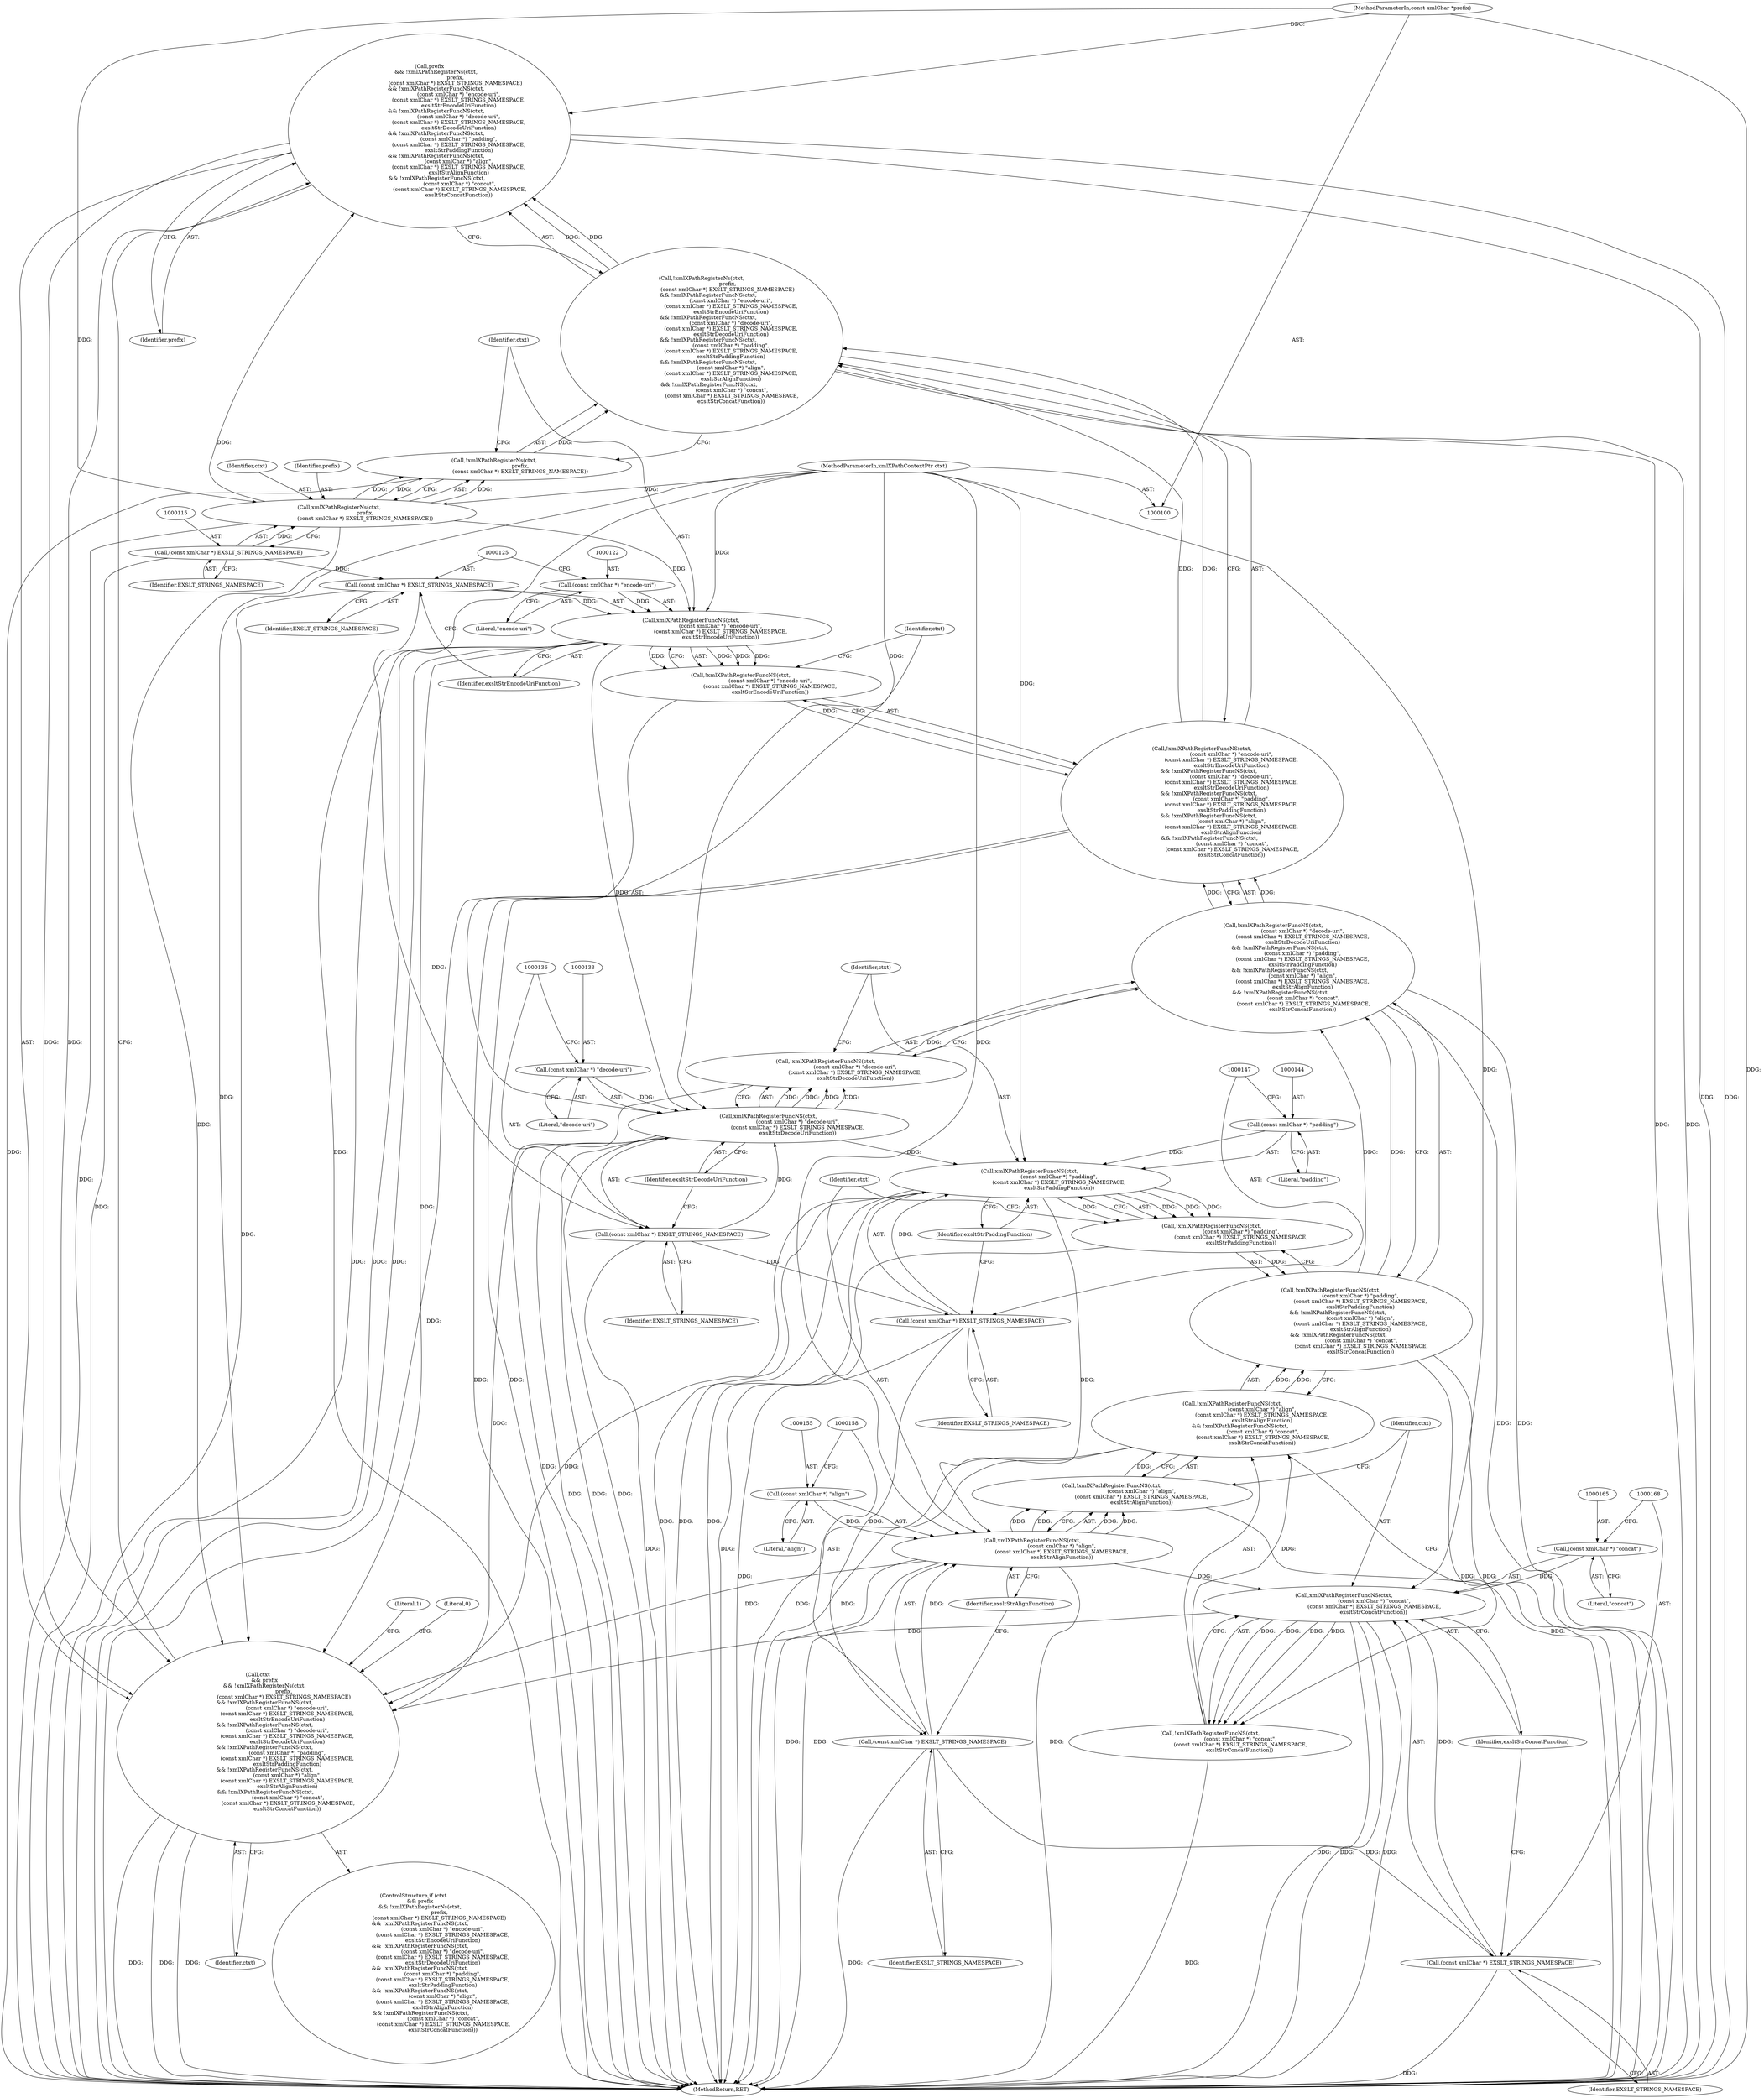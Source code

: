 digraph "0_Chrome_96dbafe288dbe2f0cc45fa3c39daf6d0c37acbab_10@pointer" {
"1000107" [label="(Call,prefix\n        && !xmlXPathRegisterNs(ctxt,\n                               prefix,\n                               (const xmlChar *) EXSLT_STRINGS_NAMESPACE)\n        && !xmlXPathRegisterFuncNS(ctxt,\n                                   (const xmlChar *) \"encode-uri\",\n                                   (const xmlChar *) EXSLT_STRINGS_NAMESPACE,\n                                   exsltStrEncodeUriFunction)\n        && !xmlXPathRegisterFuncNS(ctxt,\n                                   (const xmlChar *) \"decode-uri\",\n                                   (const xmlChar *) EXSLT_STRINGS_NAMESPACE,\n                                   exsltStrDecodeUriFunction)\n        && !xmlXPathRegisterFuncNS(ctxt,\n                                   (const xmlChar *) \"padding\",\n                                   (const xmlChar *) EXSLT_STRINGS_NAMESPACE,\n                                   exsltStrPaddingFunction)\n        && !xmlXPathRegisterFuncNS(ctxt,\n                                   (const xmlChar *) \"align\",\n                                   (const xmlChar *) EXSLT_STRINGS_NAMESPACE,\n                                   exsltStrAlignFunction)\n         && !xmlXPathRegisterFuncNS(ctxt,\n                                    (const xmlChar *) \"concat\",\n                                    (const xmlChar *) EXSLT_STRINGS_NAMESPACE,\n                                   exsltStrConcatFunction))"];
"1000111" [label="(Call,xmlXPathRegisterNs(ctxt,\n                               prefix,\n                               (const xmlChar *) EXSLT_STRINGS_NAMESPACE))"];
"1000101" [label="(MethodParameterIn,xmlXPathContextPtr ctxt)"];
"1000102" [label="(MethodParameterIn,const xmlChar *prefix)"];
"1000114" [label="(Call,(const xmlChar *) EXSLT_STRINGS_NAMESPACE)"];
"1000109" [label="(Call,!xmlXPathRegisterNs(ctxt,\n                               prefix,\n                               (const xmlChar *) EXSLT_STRINGS_NAMESPACE)\n        && !xmlXPathRegisterFuncNS(ctxt,\n                                   (const xmlChar *) \"encode-uri\",\n                                   (const xmlChar *) EXSLT_STRINGS_NAMESPACE,\n                                   exsltStrEncodeUriFunction)\n        && !xmlXPathRegisterFuncNS(ctxt,\n                                   (const xmlChar *) \"decode-uri\",\n                                   (const xmlChar *) EXSLT_STRINGS_NAMESPACE,\n                                   exsltStrDecodeUriFunction)\n        && !xmlXPathRegisterFuncNS(ctxt,\n                                   (const xmlChar *) \"padding\",\n                                   (const xmlChar *) EXSLT_STRINGS_NAMESPACE,\n                                   exsltStrPaddingFunction)\n        && !xmlXPathRegisterFuncNS(ctxt,\n                                   (const xmlChar *) \"align\",\n                                   (const xmlChar *) EXSLT_STRINGS_NAMESPACE,\n                                   exsltStrAlignFunction)\n         && !xmlXPathRegisterFuncNS(ctxt,\n                                    (const xmlChar *) \"concat\",\n                                    (const xmlChar *) EXSLT_STRINGS_NAMESPACE,\n                                   exsltStrConcatFunction))"];
"1000110" [label="(Call,!xmlXPathRegisterNs(ctxt,\n                               prefix,\n                               (const xmlChar *) EXSLT_STRINGS_NAMESPACE))"];
"1000117" [label="(Call,!xmlXPathRegisterFuncNS(ctxt,\n                                   (const xmlChar *) \"encode-uri\",\n                                   (const xmlChar *) EXSLT_STRINGS_NAMESPACE,\n                                   exsltStrEncodeUriFunction)\n        && !xmlXPathRegisterFuncNS(ctxt,\n                                   (const xmlChar *) \"decode-uri\",\n                                   (const xmlChar *) EXSLT_STRINGS_NAMESPACE,\n                                   exsltStrDecodeUriFunction)\n        && !xmlXPathRegisterFuncNS(ctxt,\n                                   (const xmlChar *) \"padding\",\n                                   (const xmlChar *) EXSLT_STRINGS_NAMESPACE,\n                                   exsltStrPaddingFunction)\n        && !xmlXPathRegisterFuncNS(ctxt,\n                                   (const xmlChar *) \"align\",\n                                   (const xmlChar *) EXSLT_STRINGS_NAMESPACE,\n                                   exsltStrAlignFunction)\n         && !xmlXPathRegisterFuncNS(ctxt,\n                                    (const xmlChar *) \"concat\",\n                                    (const xmlChar *) EXSLT_STRINGS_NAMESPACE,\n                                   exsltStrConcatFunction))"];
"1000118" [label="(Call,!xmlXPathRegisterFuncNS(ctxt,\n                                   (const xmlChar *) \"encode-uri\",\n                                   (const xmlChar *) EXSLT_STRINGS_NAMESPACE,\n                                   exsltStrEncodeUriFunction))"];
"1000119" [label="(Call,xmlXPathRegisterFuncNS(ctxt,\n                                   (const xmlChar *) \"encode-uri\",\n                                   (const xmlChar *) EXSLT_STRINGS_NAMESPACE,\n                                   exsltStrEncodeUriFunction))"];
"1000121" [label="(Call,(const xmlChar *) \"encode-uri\")"];
"1000124" [label="(Call,(const xmlChar *) EXSLT_STRINGS_NAMESPACE)"];
"1000128" [label="(Call,!xmlXPathRegisterFuncNS(ctxt,\n                                   (const xmlChar *) \"decode-uri\",\n                                   (const xmlChar *) EXSLT_STRINGS_NAMESPACE,\n                                   exsltStrDecodeUriFunction)\n        && !xmlXPathRegisterFuncNS(ctxt,\n                                   (const xmlChar *) \"padding\",\n                                   (const xmlChar *) EXSLT_STRINGS_NAMESPACE,\n                                   exsltStrPaddingFunction)\n        && !xmlXPathRegisterFuncNS(ctxt,\n                                   (const xmlChar *) \"align\",\n                                   (const xmlChar *) EXSLT_STRINGS_NAMESPACE,\n                                   exsltStrAlignFunction)\n         && !xmlXPathRegisterFuncNS(ctxt,\n                                    (const xmlChar *) \"concat\",\n                                    (const xmlChar *) EXSLT_STRINGS_NAMESPACE,\n                                   exsltStrConcatFunction))"];
"1000129" [label="(Call,!xmlXPathRegisterFuncNS(ctxt,\n                                   (const xmlChar *) \"decode-uri\",\n                                   (const xmlChar *) EXSLT_STRINGS_NAMESPACE,\n                                   exsltStrDecodeUriFunction))"];
"1000130" [label="(Call,xmlXPathRegisterFuncNS(ctxt,\n                                   (const xmlChar *) \"decode-uri\",\n                                   (const xmlChar *) EXSLT_STRINGS_NAMESPACE,\n                                   exsltStrDecodeUriFunction))"];
"1000132" [label="(Call,(const xmlChar *) \"decode-uri\")"];
"1000135" [label="(Call,(const xmlChar *) EXSLT_STRINGS_NAMESPACE)"];
"1000139" [label="(Call,!xmlXPathRegisterFuncNS(ctxt,\n                                   (const xmlChar *) \"padding\",\n                                   (const xmlChar *) EXSLT_STRINGS_NAMESPACE,\n                                   exsltStrPaddingFunction)\n        && !xmlXPathRegisterFuncNS(ctxt,\n                                   (const xmlChar *) \"align\",\n                                   (const xmlChar *) EXSLT_STRINGS_NAMESPACE,\n                                   exsltStrAlignFunction)\n         && !xmlXPathRegisterFuncNS(ctxt,\n                                    (const xmlChar *) \"concat\",\n                                    (const xmlChar *) EXSLT_STRINGS_NAMESPACE,\n                                   exsltStrConcatFunction))"];
"1000140" [label="(Call,!xmlXPathRegisterFuncNS(ctxt,\n                                   (const xmlChar *) \"padding\",\n                                   (const xmlChar *) EXSLT_STRINGS_NAMESPACE,\n                                   exsltStrPaddingFunction))"];
"1000141" [label="(Call,xmlXPathRegisterFuncNS(ctxt,\n                                   (const xmlChar *) \"padding\",\n                                   (const xmlChar *) EXSLT_STRINGS_NAMESPACE,\n                                   exsltStrPaddingFunction))"];
"1000143" [label="(Call,(const xmlChar *) \"padding\")"];
"1000146" [label="(Call,(const xmlChar *) EXSLT_STRINGS_NAMESPACE)"];
"1000150" [label="(Call,!xmlXPathRegisterFuncNS(ctxt,\n                                   (const xmlChar *) \"align\",\n                                   (const xmlChar *) EXSLT_STRINGS_NAMESPACE,\n                                   exsltStrAlignFunction)\n         && !xmlXPathRegisterFuncNS(ctxt,\n                                    (const xmlChar *) \"concat\",\n                                    (const xmlChar *) EXSLT_STRINGS_NAMESPACE,\n                                   exsltStrConcatFunction))"];
"1000151" [label="(Call,!xmlXPathRegisterFuncNS(ctxt,\n                                   (const xmlChar *) \"align\",\n                                   (const xmlChar *) EXSLT_STRINGS_NAMESPACE,\n                                   exsltStrAlignFunction))"];
"1000152" [label="(Call,xmlXPathRegisterFuncNS(ctxt,\n                                   (const xmlChar *) \"align\",\n                                   (const xmlChar *) EXSLT_STRINGS_NAMESPACE,\n                                   exsltStrAlignFunction))"];
"1000154" [label="(Call,(const xmlChar *) \"align\")"];
"1000157" [label="(Call,(const xmlChar *) EXSLT_STRINGS_NAMESPACE)"];
"1000161" [label="(Call,!xmlXPathRegisterFuncNS(ctxt,\n                                    (const xmlChar *) \"concat\",\n                                    (const xmlChar *) EXSLT_STRINGS_NAMESPACE,\n                                   exsltStrConcatFunction))"];
"1000162" [label="(Call,xmlXPathRegisterFuncNS(ctxt,\n                                    (const xmlChar *) \"concat\",\n                                    (const xmlChar *) EXSLT_STRINGS_NAMESPACE,\n                                   exsltStrConcatFunction))"];
"1000164" [label="(Call,(const xmlChar *) \"concat\")"];
"1000167" [label="(Call,(const xmlChar *) EXSLT_STRINGS_NAMESPACE)"];
"1000105" [label="(Call,ctxt\n        && prefix\n        && !xmlXPathRegisterNs(ctxt,\n                               prefix,\n                               (const xmlChar *) EXSLT_STRINGS_NAMESPACE)\n        && !xmlXPathRegisterFuncNS(ctxt,\n                                   (const xmlChar *) \"encode-uri\",\n                                   (const xmlChar *) EXSLT_STRINGS_NAMESPACE,\n                                   exsltStrEncodeUriFunction)\n        && !xmlXPathRegisterFuncNS(ctxt,\n                                   (const xmlChar *) \"decode-uri\",\n                                   (const xmlChar *) EXSLT_STRINGS_NAMESPACE,\n                                   exsltStrDecodeUriFunction)\n        && !xmlXPathRegisterFuncNS(ctxt,\n                                   (const xmlChar *) \"padding\",\n                                   (const xmlChar *) EXSLT_STRINGS_NAMESPACE,\n                                   exsltStrPaddingFunction)\n        && !xmlXPathRegisterFuncNS(ctxt,\n                                   (const xmlChar *) \"align\",\n                                   (const xmlChar *) EXSLT_STRINGS_NAMESPACE,\n                                   exsltStrAlignFunction)\n         && !xmlXPathRegisterFuncNS(ctxt,\n                                    (const xmlChar *) \"concat\",\n                                    (const xmlChar *) EXSLT_STRINGS_NAMESPACE,\n                                   exsltStrConcatFunction))"];
"1000109" [label="(Call,!xmlXPathRegisterNs(ctxt,\n                               prefix,\n                               (const xmlChar *) EXSLT_STRINGS_NAMESPACE)\n        && !xmlXPathRegisterFuncNS(ctxt,\n                                   (const xmlChar *) \"encode-uri\",\n                                   (const xmlChar *) EXSLT_STRINGS_NAMESPACE,\n                                   exsltStrEncodeUriFunction)\n        && !xmlXPathRegisterFuncNS(ctxt,\n                                   (const xmlChar *) \"decode-uri\",\n                                   (const xmlChar *) EXSLT_STRINGS_NAMESPACE,\n                                   exsltStrDecodeUriFunction)\n        && !xmlXPathRegisterFuncNS(ctxt,\n                                   (const xmlChar *) \"padding\",\n                                   (const xmlChar *) EXSLT_STRINGS_NAMESPACE,\n                                   exsltStrPaddingFunction)\n        && !xmlXPathRegisterFuncNS(ctxt,\n                                   (const xmlChar *) \"align\",\n                                   (const xmlChar *) EXSLT_STRINGS_NAMESPACE,\n                                   exsltStrAlignFunction)\n         && !xmlXPathRegisterFuncNS(ctxt,\n                                    (const xmlChar *) \"concat\",\n                                    (const xmlChar *) EXSLT_STRINGS_NAMESPACE,\n                                   exsltStrConcatFunction))"];
"1000169" [label="(Identifier,EXSLT_STRINGS_NAMESPACE)"];
"1000120" [label="(Identifier,ctxt)"];
"1000142" [label="(Identifier,ctxt)"];
"1000176" [label="(Literal,1)"];
"1000173" [label="(Literal,0)"];
"1000167" [label="(Call,(const xmlChar *) EXSLT_STRINGS_NAMESPACE)"];
"1000127" [label="(Identifier,exsltStrEncodeUriFunction)"];
"1000123" [label="(Literal,\"encode-uri\")"];
"1000105" [label="(Call,ctxt\n        && prefix\n        && !xmlXPathRegisterNs(ctxt,\n                               prefix,\n                               (const xmlChar *) EXSLT_STRINGS_NAMESPACE)\n        && !xmlXPathRegisterFuncNS(ctxt,\n                                   (const xmlChar *) \"encode-uri\",\n                                   (const xmlChar *) EXSLT_STRINGS_NAMESPACE,\n                                   exsltStrEncodeUriFunction)\n        && !xmlXPathRegisterFuncNS(ctxt,\n                                   (const xmlChar *) \"decode-uri\",\n                                   (const xmlChar *) EXSLT_STRINGS_NAMESPACE,\n                                   exsltStrDecodeUriFunction)\n        && !xmlXPathRegisterFuncNS(ctxt,\n                                   (const xmlChar *) \"padding\",\n                                   (const xmlChar *) EXSLT_STRINGS_NAMESPACE,\n                                   exsltStrPaddingFunction)\n        && !xmlXPathRegisterFuncNS(ctxt,\n                                   (const xmlChar *) \"align\",\n                                   (const xmlChar *) EXSLT_STRINGS_NAMESPACE,\n                                   exsltStrAlignFunction)\n         && !xmlXPathRegisterFuncNS(ctxt,\n                                    (const xmlChar *) \"concat\",\n                                    (const xmlChar *) EXSLT_STRINGS_NAMESPACE,\n                                   exsltStrConcatFunction))"];
"1000145" [label="(Literal,\"padding\")"];
"1000134" [label="(Literal,\"decode-uri\")"];
"1000130" [label="(Call,xmlXPathRegisterFuncNS(ctxt,\n                                   (const xmlChar *) \"decode-uri\",\n                                   (const xmlChar *) EXSLT_STRINGS_NAMESPACE,\n                                   exsltStrDecodeUriFunction))"];
"1000157" [label="(Call,(const xmlChar *) EXSLT_STRINGS_NAMESPACE)"];
"1000108" [label="(Identifier,prefix)"];
"1000137" [label="(Identifier,EXSLT_STRINGS_NAMESPACE)"];
"1000111" [label="(Call,xmlXPathRegisterNs(ctxt,\n                               prefix,\n                               (const xmlChar *) EXSLT_STRINGS_NAMESPACE))"];
"1000161" [label="(Call,!xmlXPathRegisterFuncNS(ctxt,\n                                    (const xmlChar *) \"concat\",\n                                    (const xmlChar *) EXSLT_STRINGS_NAMESPACE,\n                                   exsltStrConcatFunction))"];
"1000149" [label="(Identifier,exsltStrPaddingFunction)"];
"1000126" [label="(Identifier,EXSLT_STRINGS_NAMESPACE)"];
"1000138" [label="(Identifier,exsltStrDecodeUriFunction)"];
"1000148" [label="(Identifier,EXSLT_STRINGS_NAMESPACE)"];
"1000151" [label="(Call,!xmlXPathRegisterFuncNS(ctxt,\n                                   (const xmlChar *) \"align\",\n                                   (const xmlChar *) EXSLT_STRINGS_NAMESPACE,\n                                   exsltStrAlignFunction))"];
"1000159" [label="(Identifier,EXSLT_STRINGS_NAMESPACE)"];
"1000162" [label="(Call,xmlXPathRegisterFuncNS(ctxt,\n                                    (const xmlChar *) \"concat\",\n                                    (const xmlChar *) EXSLT_STRINGS_NAMESPACE,\n                                   exsltStrConcatFunction))"];
"1000143" [label="(Call,(const xmlChar *) \"padding\")"];
"1000101" [label="(MethodParameterIn,xmlXPathContextPtr ctxt)"];
"1000116" [label="(Identifier,EXSLT_STRINGS_NAMESPACE)"];
"1000131" [label="(Identifier,ctxt)"];
"1000132" [label="(Call,(const xmlChar *) \"decode-uri\")"];
"1000102" [label="(MethodParameterIn,const xmlChar *prefix)"];
"1000153" [label="(Identifier,ctxt)"];
"1000129" [label="(Call,!xmlXPathRegisterFuncNS(ctxt,\n                                   (const xmlChar *) \"decode-uri\",\n                                   (const xmlChar *) EXSLT_STRINGS_NAMESPACE,\n                                   exsltStrDecodeUriFunction))"];
"1000160" [label="(Identifier,exsltStrAlignFunction)"];
"1000166" [label="(Literal,\"concat\")"];
"1000106" [label="(Identifier,ctxt)"];
"1000150" [label="(Call,!xmlXPathRegisterFuncNS(ctxt,\n                                   (const xmlChar *) \"align\",\n                                   (const xmlChar *) EXSLT_STRINGS_NAMESPACE,\n                                   exsltStrAlignFunction)\n         && !xmlXPathRegisterFuncNS(ctxt,\n                                    (const xmlChar *) \"concat\",\n                                    (const xmlChar *) EXSLT_STRINGS_NAMESPACE,\n                                   exsltStrConcatFunction))"];
"1000135" [label="(Call,(const xmlChar *) EXSLT_STRINGS_NAMESPACE)"];
"1000139" [label="(Call,!xmlXPathRegisterFuncNS(ctxt,\n                                   (const xmlChar *) \"padding\",\n                                   (const xmlChar *) EXSLT_STRINGS_NAMESPACE,\n                                   exsltStrPaddingFunction)\n        && !xmlXPathRegisterFuncNS(ctxt,\n                                   (const xmlChar *) \"align\",\n                                   (const xmlChar *) EXSLT_STRINGS_NAMESPACE,\n                                   exsltStrAlignFunction)\n         && !xmlXPathRegisterFuncNS(ctxt,\n                                    (const xmlChar *) \"concat\",\n                                    (const xmlChar *) EXSLT_STRINGS_NAMESPACE,\n                                   exsltStrConcatFunction))"];
"1000146" [label="(Call,(const xmlChar *) EXSLT_STRINGS_NAMESPACE)"];
"1000163" [label="(Identifier,ctxt)"];
"1000112" [label="(Identifier,ctxt)"];
"1000119" [label="(Call,xmlXPathRegisterFuncNS(ctxt,\n                                   (const xmlChar *) \"encode-uri\",\n                                   (const xmlChar *) EXSLT_STRINGS_NAMESPACE,\n                                   exsltStrEncodeUriFunction))"];
"1000170" [label="(Identifier,exsltStrConcatFunction)"];
"1000124" [label="(Call,(const xmlChar *) EXSLT_STRINGS_NAMESPACE)"];
"1000177" [label="(MethodReturn,RET)"];
"1000107" [label="(Call,prefix\n        && !xmlXPathRegisterNs(ctxt,\n                               prefix,\n                               (const xmlChar *) EXSLT_STRINGS_NAMESPACE)\n        && !xmlXPathRegisterFuncNS(ctxt,\n                                   (const xmlChar *) \"encode-uri\",\n                                   (const xmlChar *) EXSLT_STRINGS_NAMESPACE,\n                                   exsltStrEncodeUriFunction)\n        && !xmlXPathRegisterFuncNS(ctxt,\n                                   (const xmlChar *) \"decode-uri\",\n                                   (const xmlChar *) EXSLT_STRINGS_NAMESPACE,\n                                   exsltStrDecodeUriFunction)\n        && !xmlXPathRegisterFuncNS(ctxt,\n                                   (const xmlChar *) \"padding\",\n                                   (const xmlChar *) EXSLT_STRINGS_NAMESPACE,\n                                   exsltStrPaddingFunction)\n        && !xmlXPathRegisterFuncNS(ctxt,\n                                   (const xmlChar *) \"align\",\n                                   (const xmlChar *) EXSLT_STRINGS_NAMESPACE,\n                                   exsltStrAlignFunction)\n         && !xmlXPathRegisterFuncNS(ctxt,\n                                    (const xmlChar *) \"concat\",\n                                    (const xmlChar *) EXSLT_STRINGS_NAMESPACE,\n                                   exsltStrConcatFunction))"];
"1000110" [label="(Call,!xmlXPathRegisterNs(ctxt,\n                               prefix,\n                               (const xmlChar *) EXSLT_STRINGS_NAMESPACE))"];
"1000113" [label="(Identifier,prefix)"];
"1000128" [label="(Call,!xmlXPathRegisterFuncNS(ctxt,\n                                   (const xmlChar *) \"decode-uri\",\n                                   (const xmlChar *) EXSLT_STRINGS_NAMESPACE,\n                                   exsltStrDecodeUriFunction)\n        && !xmlXPathRegisterFuncNS(ctxt,\n                                   (const xmlChar *) \"padding\",\n                                   (const xmlChar *) EXSLT_STRINGS_NAMESPACE,\n                                   exsltStrPaddingFunction)\n        && !xmlXPathRegisterFuncNS(ctxt,\n                                   (const xmlChar *) \"align\",\n                                   (const xmlChar *) EXSLT_STRINGS_NAMESPACE,\n                                   exsltStrAlignFunction)\n         && !xmlXPathRegisterFuncNS(ctxt,\n                                    (const xmlChar *) \"concat\",\n                                    (const xmlChar *) EXSLT_STRINGS_NAMESPACE,\n                                   exsltStrConcatFunction))"];
"1000117" [label="(Call,!xmlXPathRegisterFuncNS(ctxt,\n                                   (const xmlChar *) \"encode-uri\",\n                                   (const xmlChar *) EXSLT_STRINGS_NAMESPACE,\n                                   exsltStrEncodeUriFunction)\n        && !xmlXPathRegisterFuncNS(ctxt,\n                                   (const xmlChar *) \"decode-uri\",\n                                   (const xmlChar *) EXSLT_STRINGS_NAMESPACE,\n                                   exsltStrDecodeUriFunction)\n        && !xmlXPathRegisterFuncNS(ctxt,\n                                   (const xmlChar *) \"padding\",\n                                   (const xmlChar *) EXSLT_STRINGS_NAMESPACE,\n                                   exsltStrPaddingFunction)\n        && !xmlXPathRegisterFuncNS(ctxt,\n                                   (const xmlChar *) \"align\",\n                                   (const xmlChar *) EXSLT_STRINGS_NAMESPACE,\n                                   exsltStrAlignFunction)\n         && !xmlXPathRegisterFuncNS(ctxt,\n                                    (const xmlChar *) \"concat\",\n                                    (const xmlChar *) EXSLT_STRINGS_NAMESPACE,\n                                   exsltStrConcatFunction))"];
"1000104" [label="(ControlStructure,if (ctxt\n        && prefix\n        && !xmlXPathRegisterNs(ctxt,\n                               prefix,\n                               (const xmlChar *) EXSLT_STRINGS_NAMESPACE)\n        && !xmlXPathRegisterFuncNS(ctxt,\n                                   (const xmlChar *) \"encode-uri\",\n                                   (const xmlChar *) EXSLT_STRINGS_NAMESPACE,\n                                   exsltStrEncodeUriFunction)\n        && !xmlXPathRegisterFuncNS(ctxt,\n                                   (const xmlChar *) \"decode-uri\",\n                                   (const xmlChar *) EXSLT_STRINGS_NAMESPACE,\n                                   exsltStrDecodeUriFunction)\n        && !xmlXPathRegisterFuncNS(ctxt,\n                                   (const xmlChar *) \"padding\",\n                                   (const xmlChar *) EXSLT_STRINGS_NAMESPACE,\n                                   exsltStrPaddingFunction)\n        && !xmlXPathRegisterFuncNS(ctxt,\n                                   (const xmlChar *) \"align\",\n                                   (const xmlChar *) EXSLT_STRINGS_NAMESPACE,\n                                   exsltStrAlignFunction)\n         && !xmlXPathRegisterFuncNS(ctxt,\n                                    (const xmlChar *) \"concat\",\n                                    (const xmlChar *) EXSLT_STRINGS_NAMESPACE,\n                                   exsltStrConcatFunction)))"];
"1000140" [label="(Call,!xmlXPathRegisterFuncNS(ctxt,\n                                   (const xmlChar *) \"padding\",\n                                   (const xmlChar *) EXSLT_STRINGS_NAMESPACE,\n                                   exsltStrPaddingFunction))"];
"1000164" [label="(Call,(const xmlChar *) \"concat\")"];
"1000156" [label="(Literal,\"align\")"];
"1000121" [label="(Call,(const xmlChar *) \"encode-uri\")"];
"1000154" [label="(Call,(const xmlChar *) \"align\")"];
"1000141" [label="(Call,xmlXPathRegisterFuncNS(ctxt,\n                                   (const xmlChar *) \"padding\",\n                                   (const xmlChar *) EXSLT_STRINGS_NAMESPACE,\n                                   exsltStrPaddingFunction))"];
"1000152" [label="(Call,xmlXPathRegisterFuncNS(ctxt,\n                                   (const xmlChar *) \"align\",\n                                   (const xmlChar *) EXSLT_STRINGS_NAMESPACE,\n                                   exsltStrAlignFunction))"];
"1000114" [label="(Call,(const xmlChar *) EXSLT_STRINGS_NAMESPACE)"];
"1000118" [label="(Call,!xmlXPathRegisterFuncNS(ctxt,\n                                   (const xmlChar *) \"encode-uri\",\n                                   (const xmlChar *) EXSLT_STRINGS_NAMESPACE,\n                                   exsltStrEncodeUriFunction))"];
"1000107" -> "1000105"  [label="AST: "];
"1000107" -> "1000108"  [label="CFG: "];
"1000107" -> "1000109"  [label="CFG: "];
"1000108" -> "1000107"  [label="AST: "];
"1000109" -> "1000107"  [label="AST: "];
"1000105" -> "1000107"  [label="CFG: "];
"1000107" -> "1000177"  [label="DDG: "];
"1000107" -> "1000177"  [label="DDG: "];
"1000107" -> "1000105"  [label="DDG: "];
"1000107" -> "1000105"  [label="DDG: "];
"1000111" -> "1000107"  [label="DDG: "];
"1000102" -> "1000107"  [label="DDG: "];
"1000109" -> "1000107"  [label="DDG: "];
"1000109" -> "1000107"  [label="DDG: "];
"1000111" -> "1000110"  [label="AST: "];
"1000111" -> "1000114"  [label="CFG: "];
"1000112" -> "1000111"  [label="AST: "];
"1000113" -> "1000111"  [label="AST: "];
"1000114" -> "1000111"  [label="AST: "];
"1000110" -> "1000111"  [label="CFG: "];
"1000111" -> "1000177"  [label="DDG: "];
"1000111" -> "1000105"  [label="DDG: "];
"1000111" -> "1000110"  [label="DDG: "];
"1000111" -> "1000110"  [label="DDG: "];
"1000111" -> "1000110"  [label="DDG: "];
"1000101" -> "1000111"  [label="DDG: "];
"1000102" -> "1000111"  [label="DDG: "];
"1000114" -> "1000111"  [label="DDG: "];
"1000111" -> "1000119"  [label="DDG: "];
"1000101" -> "1000100"  [label="AST: "];
"1000101" -> "1000177"  [label="DDG: "];
"1000101" -> "1000105"  [label="DDG: "];
"1000101" -> "1000119"  [label="DDG: "];
"1000101" -> "1000130"  [label="DDG: "];
"1000101" -> "1000141"  [label="DDG: "];
"1000101" -> "1000152"  [label="DDG: "];
"1000101" -> "1000162"  [label="DDG: "];
"1000102" -> "1000100"  [label="AST: "];
"1000102" -> "1000177"  [label="DDG: "];
"1000114" -> "1000116"  [label="CFG: "];
"1000115" -> "1000114"  [label="AST: "];
"1000116" -> "1000114"  [label="AST: "];
"1000114" -> "1000177"  [label="DDG: "];
"1000114" -> "1000124"  [label="DDG: "];
"1000109" -> "1000110"  [label="CFG: "];
"1000109" -> "1000117"  [label="CFG: "];
"1000110" -> "1000109"  [label="AST: "];
"1000117" -> "1000109"  [label="AST: "];
"1000109" -> "1000177"  [label="DDG: "];
"1000109" -> "1000177"  [label="DDG: "];
"1000110" -> "1000109"  [label="DDG: "];
"1000117" -> "1000109"  [label="DDG: "];
"1000117" -> "1000109"  [label="DDG: "];
"1000120" -> "1000110"  [label="CFG: "];
"1000110" -> "1000177"  [label="DDG: "];
"1000117" -> "1000118"  [label="CFG: "];
"1000117" -> "1000128"  [label="CFG: "];
"1000118" -> "1000117"  [label="AST: "];
"1000128" -> "1000117"  [label="AST: "];
"1000117" -> "1000177"  [label="DDG: "];
"1000117" -> "1000177"  [label="DDG: "];
"1000118" -> "1000117"  [label="DDG: "];
"1000128" -> "1000117"  [label="DDG: "];
"1000128" -> "1000117"  [label="DDG: "];
"1000118" -> "1000119"  [label="CFG: "];
"1000119" -> "1000118"  [label="AST: "];
"1000131" -> "1000118"  [label="CFG: "];
"1000118" -> "1000177"  [label="DDG: "];
"1000119" -> "1000118"  [label="DDG: "];
"1000119" -> "1000118"  [label="DDG: "];
"1000119" -> "1000118"  [label="DDG: "];
"1000119" -> "1000118"  [label="DDG: "];
"1000119" -> "1000127"  [label="CFG: "];
"1000120" -> "1000119"  [label="AST: "];
"1000121" -> "1000119"  [label="AST: "];
"1000124" -> "1000119"  [label="AST: "];
"1000127" -> "1000119"  [label="AST: "];
"1000119" -> "1000177"  [label="DDG: "];
"1000119" -> "1000177"  [label="DDG: "];
"1000119" -> "1000177"  [label="DDG: "];
"1000119" -> "1000105"  [label="DDG: "];
"1000121" -> "1000119"  [label="DDG: "];
"1000124" -> "1000119"  [label="DDG: "];
"1000119" -> "1000130"  [label="DDG: "];
"1000121" -> "1000123"  [label="CFG: "];
"1000122" -> "1000121"  [label="AST: "];
"1000123" -> "1000121"  [label="AST: "];
"1000125" -> "1000121"  [label="CFG: "];
"1000124" -> "1000126"  [label="CFG: "];
"1000125" -> "1000124"  [label="AST: "];
"1000126" -> "1000124"  [label="AST: "];
"1000127" -> "1000124"  [label="CFG: "];
"1000124" -> "1000177"  [label="DDG: "];
"1000124" -> "1000135"  [label="DDG: "];
"1000128" -> "1000129"  [label="CFG: "];
"1000128" -> "1000139"  [label="CFG: "];
"1000129" -> "1000128"  [label="AST: "];
"1000139" -> "1000128"  [label="AST: "];
"1000128" -> "1000177"  [label="DDG: "];
"1000128" -> "1000177"  [label="DDG: "];
"1000129" -> "1000128"  [label="DDG: "];
"1000139" -> "1000128"  [label="DDG: "];
"1000139" -> "1000128"  [label="DDG: "];
"1000129" -> "1000130"  [label="CFG: "];
"1000130" -> "1000129"  [label="AST: "];
"1000142" -> "1000129"  [label="CFG: "];
"1000129" -> "1000177"  [label="DDG: "];
"1000130" -> "1000129"  [label="DDG: "];
"1000130" -> "1000129"  [label="DDG: "];
"1000130" -> "1000129"  [label="DDG: "];
"1000130" -> "1000129"  [label="DDG: "];
"1000130" -> "1000138"  [label="CFG: "];
"1000131" -> "1000130"  [label="AST: "];
"1000132" -> "1000130"  [label="AST: "];
"1000135" -> "1000130"  [label="AST: "];
"1000138" -> "1000130"  [label="AST: "];
"1000130" -> "1000177"  [label="DDG: "];
"1000130" -> "1000177"  [label="DDG: "];
"1000130" -> "1000177"  [label="DDG: "];
"1000130" -> "1000105"  [label="DDG: "];
"1000132" -> "1000130"  [label="DDG: "];
"1000135" -> "1000130"  [label="DDG: "];
"1000130" -> "1000141"  [label="DDG: "];
"1000132" -> "1000134"  [label="CFG: "];
"1000133" -> "1000132"  [label="AST: "];
"1000134" -> "1000132"  [label="AST: "];
"1000136" -> "1000132"  [label="CFG: "];
"1000135" -> "1000137"  [label="CFG: "];
"1000136" -> "1000135"  [label="AST: "];
"1000137" -> "1000135"  [label="AST: "];
"1000138" -> "1000135"  [label="CFG: "];
"1000135" -> "1000177"  [label="DDG: "];
"1000135" -> "1000146"  [label="DDG: "];
"1000139" -> "1000140"  [label="CFG: "];
"1000139" -> "1000150"  [label="CFG: "];
"1000140" -> "1000139"  [label="AST: "];
"1000150" -> "1000139"  [label="AST: "];
"1000139" -> "1000177"  [label="DDG: "];
"1000139" -> "1000177"  [label="DDG: "];
"1000140" -> "1000139"  [label="DDG: "];
"1000150" -> "1000139"  [label="DDG: "];
"1000150" -> "1000139"  [label="DDG: "];
"1000140" -> "1000141"  [label="CFG: "];
"1000141" -> "1000140"  [label="AST: "];
"1000153" -> "1000140"  [label="CFG: "];
"1000140" -> "1000177"  [label="DDG: "];
"1000141" -> "1000140"  [label="DDG: "];
"1000141" -> "1000140"  [label="DDG: "];
"1000141" -> "1000140"  [label="DDG: "];
"1000141" -> "1000140"  [label="DDG: "];
"1000141" -> "1000149"  [label="CFG: "];
"1000142" -> "1000141"  [label="AST: "];
"1000143" -> "1000141"  [label="AST: "];
"1000146" -> "1000141"  [label="AST: "];
"1000149" -> "1000141"  [label="AST: "];
"1000141" -> "1000177"  [label="DDG: "];
"1000141" -> "1000177"  [label="DDG: "];
"1000141" -> "1000177"  [label="DDG: "];
"1000141" -> "1000105"  [label="DDG: "];
"1000143" -> "1000141"  [label="DDG: "];
"1000146" -> "1000141"  [label="DDG: "];
"1000141" -> "1000152"  [label="DDG: "];
"1000143" -> "1000145"  [label="CFG: "];
"1000144" -> "1000143"  [label="AST: "];
"1000145" -> "1000143"  [label="AST: "];
"1000147" -> "1000143"  [label="CFG: "];
"1000146" -> "1000148"  [label="CFG: "];
"1000147" -> "1000146"  [label="AST: "];
"1000148" -> "1000146"  [label="AST: "];
"1000149" -> "1000146"  [label="CFG: "];
"1000146" -> "1000177"  [label="DDG: "];
"1000146" -> "1000157"  [label="DDG: "];
"1000150" -> "1000151"  [label="CFG: "];
"1000150" -> "1000161"  [label="CFG: "];
"1000151" -> "1000150"  [label="AST: "];
"1000161" -> "1000150"  [label="AST: "];
"1000150" -> "1000177"  [label="DDG: "];
"1000150" -> "1000177"  [label="DDG: "];
"1000151" -> "1000150"  [label="DDG: "];
"1000161" -> "1000150"  [label="DDG: "];
"1000151" -> "1000152"  [label="CFG: "];
"1000152" -> "1000151"  [label="AST: "];
"1000163" -> "1000151"  [label="CFG: "];
"1000151" -> "1000177"  [label="DDG: "];
"1000152" -> "1000151"  [label="DDG: "];
"1000152" -> "1000151"  [label="DDG: "];
"1000152" -> "1000151"  [label="DDG: "];
"1000152" -> "1000151"  [label="DDG: "];
"1000152" -> "1000160"  [label="CFG: "];
"1000153" -> "1000152"  [label="AST: "];
"1000154" -> "1000152"  [label="AST: "];
"1000157" -> "1000152"  [label="AST: "];
"1000160" -> "1000152"  [label="AST: "];
"1000152" -> "1000177"  [label="DDG: "];
"1000152" -> "1000177"  [label="DDG: "];
"1000152" -> "1000177"  [label="DDG: "];
"1000152" -> "1000105"  [label="DDG: "];
"1000154" -> "1000152"  [label="DDG: "];
"1000157" -> "1000152"  [label="DDG: "];
"1000152" -> "1000162"  [label="DDG: "];
"1000154" -> "1000156"  [label="CFG: "];
"1000155" -> "1000154"  [label="AST: "];
"1000156" -> "1000154"  [label="AST: "];
"1000158" -> "1000154"  [label="CFG: "];
"1000157" -> "1000159"  [label="CFG: "];
"1000158" -> "1000157"  [label="AST: "];
"1000159" -> "1000157"  [label="AST: "];
"1000160" -> "1000157"  [label="CFG: "];
"1000157" -> "1000177"  [label="DDG: "];
"1000157" -> "1000167"  [label="DDG: "];
"1000161" -> "1000162"  [label="CFG: "];
"1000162" -> "1000161"  [label="AST: "];
"1000161" -> "1000177"  [label="DDG: "];
"1000162" -> "1000161"  [label="DDG: "];
"1000162" -> "1000161"  [label="DDG: "];
"1000162" -> "1000161"  [label="DDG: "];
"1000162" -> "1000161"  [label="DDG: "];
"1000162" -> "1000170"  [label="CFG: "];
"1000163" -> "1000162"  [label="AST: "];
"1000164" -> "1000162"  [label="AST: "];
"1000167" -> "1000162"  [label="AST: "];
"1000170" -> "1000162"  [label="AST: "];
"1000162" -> "1000177"  [label="DDG: "];
"1000162" -> "1000177"  [label="DDG: "];
"1000162" -> "1000177"  [label="DDG: "];
"1000162" -> "1000105"  [label="DDG: "];
"1000164" -> "1000162"  [label="DDG: "];
"1000167" -> "1000162"  [label="DDG: "];
"1000164" -> "1000166"  [label="CFG: "];
"1000165" -> "1000164"  [label="AST: "];
"1000166" -> "1000164"  [label="AST: "];
"1000168" -> "1000164"  [label="CFG: "];
"1000167" -> "1000169"  [label="CFG: "];
"1000168" -> "1000167"  [label="AST: "];
"1000169" -> "1000167"  [label="AST: "];
"1000170" -> "1000167"  [label="CFG: "];
"1000167" -> "1000177"  [label="DDG: "];
"1000105" -> "1000104"  [label="AST: "];
"1000105" -> "1000106"  [label="CFG: "];
"1000106" -> "1000105"  [label="AST: "];
"1000173" -> "1000105"  [label="CFG: "];
"1000176" -> "1000105"  [label="CFG: "];
"1000105" -> "1000177"  [label="DDG: "];
"1000105" -> "1000177"  [label="DDG: "];
"1000105" -> "1000177"  [label="DDG: "];
}
